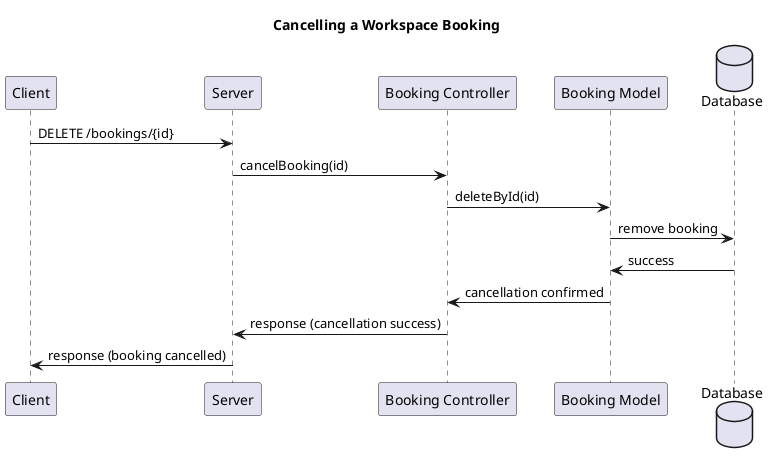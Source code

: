 @startuml Cancelling a Workspace Booking

title Cancelling a Workspace Booking

participant "Client" as client
participant "Server" as server
participant "Booking Controller" as bookingCtrl
participant "Booking Model" as bookingModel
database "Database" as db

client -> server: DELETE /bookings/{id}
server -> bookingCtrl: cancelBooking(id)
bookingCtrl -> bookingModel: deleteById(id)
bookingModel -> db: remove booking
db -> bookingModel: success
bookingModel -> bookingCtrl: cancellation confirmed
bookingCtrl -> server: response (cancellation success)
server -> client: response (booking cancelled)

@enduml
